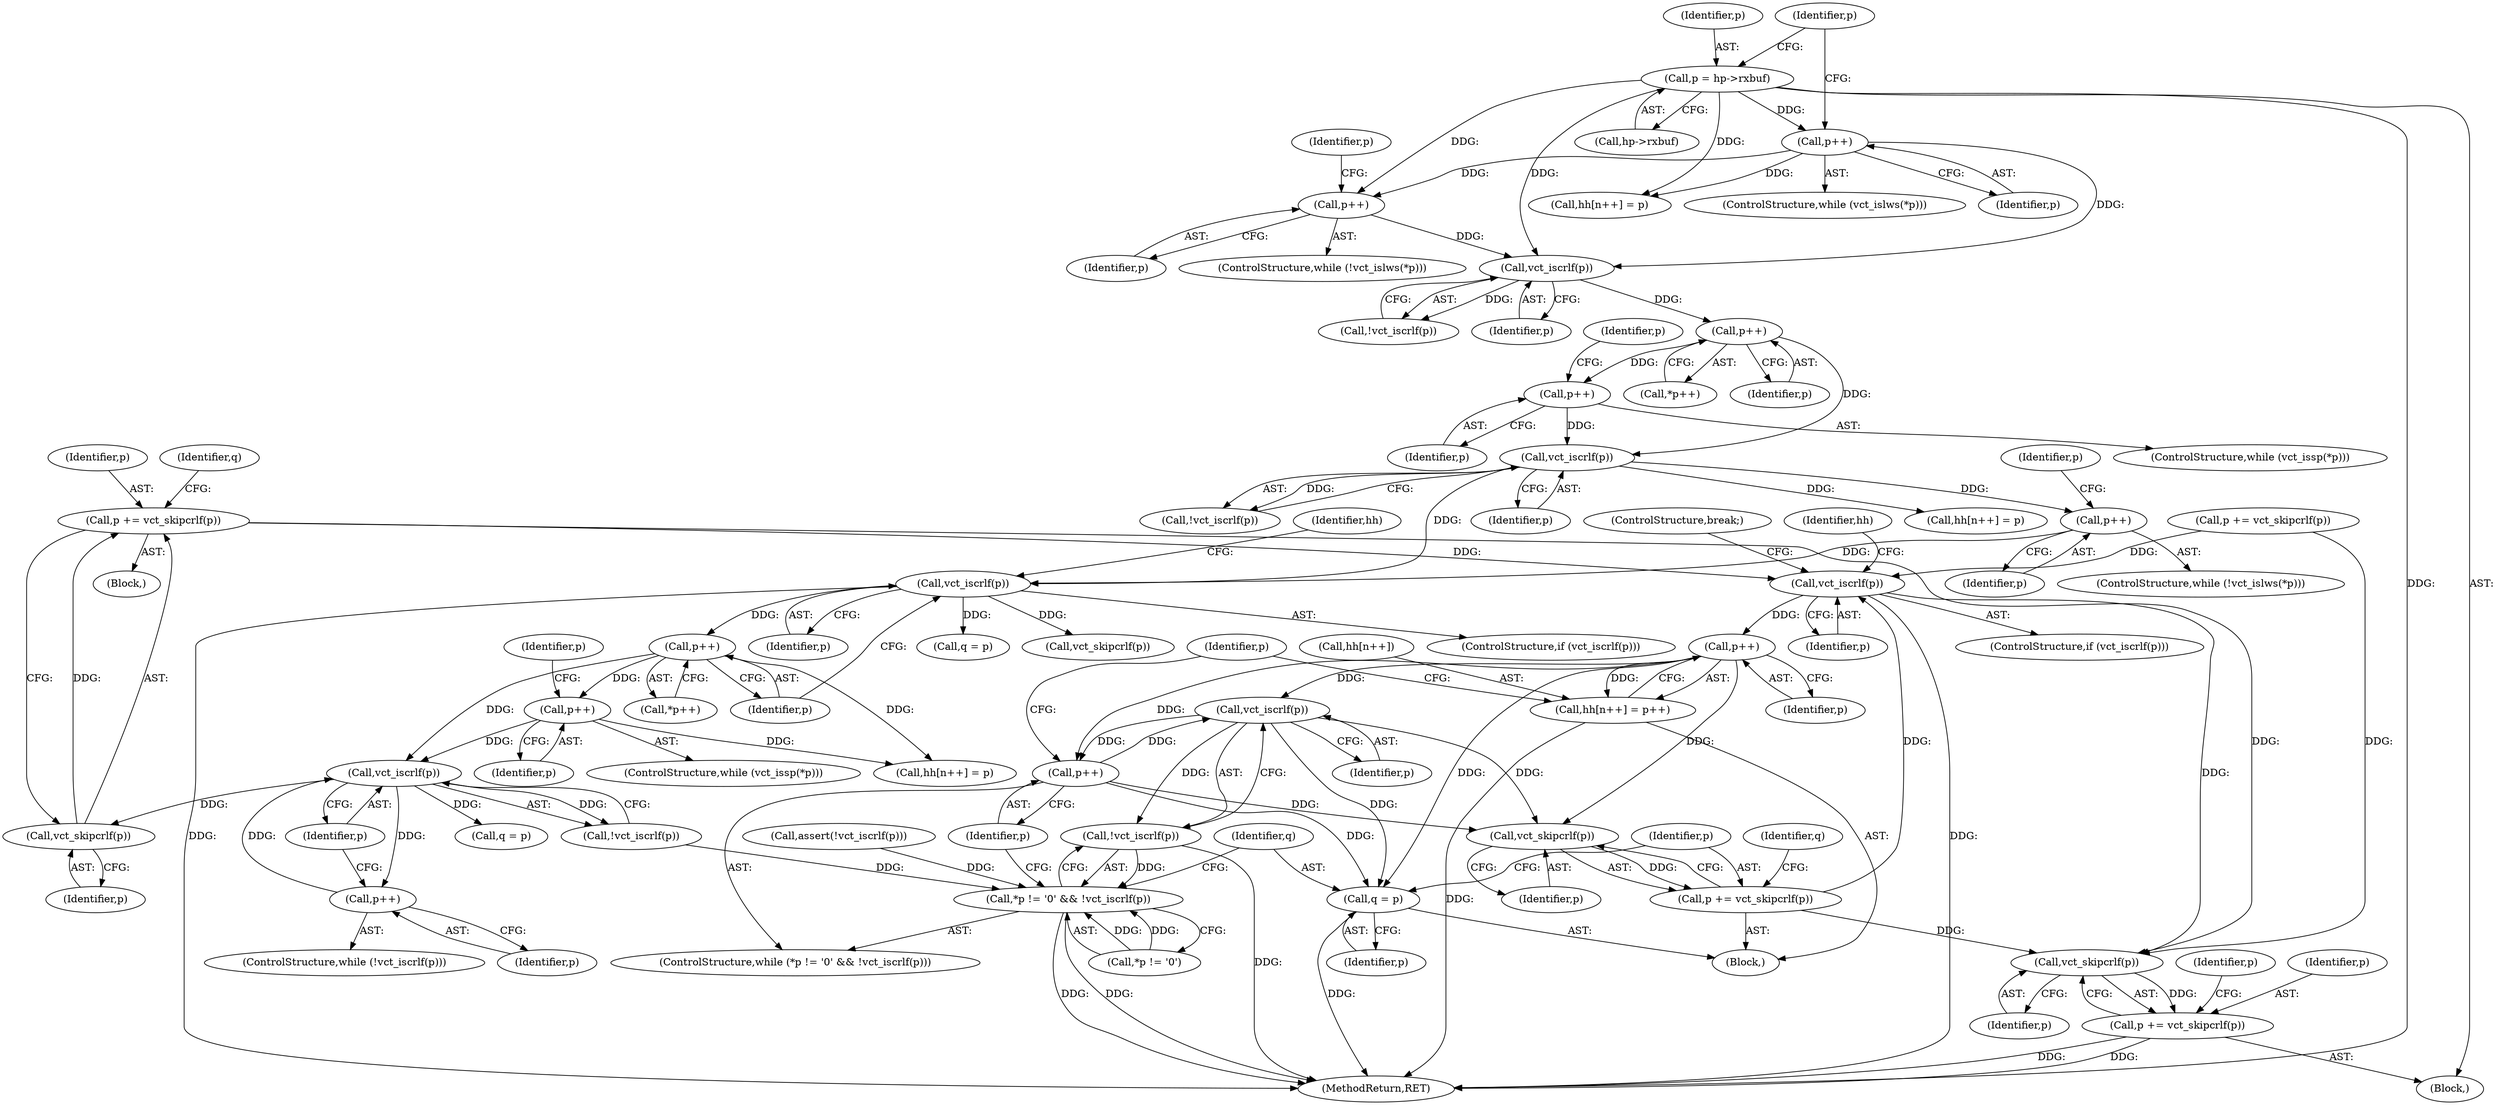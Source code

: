 digraph "0_Varnish-Cache_85e8468bec9416bd7e16b0d80cb820ecd2b330c3_2@pointer" {
"1000258" [label="(Call,p += vct_skipcrlf(p))"];
"1000260" [label="(Call,vct_skipcrlf(p))"];
"1000251" [label="(Call,vct_iscrlf(p))"];
"1000253" [label="(Call,p++)"];
"1000234" [label="(Call,p++)"];
"1000210" [label="(Call,vct_iscrlf(p))"];
"1000207" [label="(Call,p++)"];
"1000194" [label="(Call,vct_iscrlf(p))"];
"1000183" [label="(Call,p++)"];
"1000179" [label="(Call,vct_iscrlf(p))"];
"1000175" [label="(Call,p++)"];
"1000153" [label="(Call,p = hp->rxbuf)"];
"1000162" [label="(Call,p++)"];
"1000190" [label="(Call,p++)"];
"1000241" [label="(Call,p++)"];
"1000281" [label="(Call,vct_iscrlf(p))"];
"1000289" [label="(Call,p++)"];
"1000284" [label="(Call,hh[n++] = p++)"];
"1000298" [label="(Call,vct_iscrlf(p))"];
"1000297" [label="(Call,!vct_iscrlf(p))"];
"1000292" [label="(Call,*p != '\0' && !vct_iscrlf(p))"];
"1000300" [label="(Call,p++)"];
"1000302" [label="(Call,q = p)"];
"1000307" [label="(Call,vct_skipcrlf(p))"];
"1000305" [label="(Call,p += vct_skipcrlf(p))"];
"1000315" [label="(Call,vct_skipcrlf(p))"];
"1000313" [label="(Call,p += vct_skipcrlf(p))"];
"1000297" [label="(Call,!vct_iscrlf(p))"];
"1000206" [label="(Identifier,p)"];
"1000264" [label="(Identifier,q)"];
"1000234" [label="(Call,p++)"];
"1000209" [label="(ControlStructure,if (vct_iscrlf(p)))"];
"1000182" [label="(Call,*p++)"];
"1000295" [label="(Identifier,p)"];
"1000259" [label="(Identifier,p)"];
"1000311" [label="(Identifier,q)"];
"1000211" [label="(Identifier,p)"];
"1000241" [label="(Call,p++)"];
"1000293" [label="(Call,*p != '\0')"];
"1000306" [label="(Identifier,p)"];
"1000313" [label="(Call,p += vct_skipcrlf(p))"];
"1000253" [label="(Call,p++)"];
"1000219" [label="(Call,q = p)"];
"1000158" [label="(ControlStructure,while (vct_islws(*p)))"];
"1000320" [label="(Identifier,p)"];
"1000286" [label="(Identifier,hh)"];
"1000183" [label="(Call,p++)"];
"1000184" [label="(Identifier,p)"];
"1000161" [label="(Identifier,p)"];
"1000178" [label="(Call,!vct_iscrlf(p))"];
"1000243" [label="(Call,hh[n++] = p)"];
"1000196" [label="(Call,hh[n++] = p)"];
"1000233" [label="(Call,*p++)"];
"1000255" [label="(Call,q = p)"];
"1000292" [label="(Call,*p != '\0' && !vct_iscrlf(p))"];
"1000190" [label="(Call,p++)"];
"1000258" [label="(Call,p += vct_skipcrlf(p))"];
"1000251" [label="(Call,vct_iscrlf(p))"];
"1000302" [label="(Call,q = p)"];
"1000174" [label="(Identifier,p)"];
"1000153" [label="(Call,p = hp->rxbuf)"];
"1000235" [label="(Identifier,p)"];
"1000304" [label="(Identifier,p)"];
"1000240" [label="(Identifier,p)"];
"1000170" [label="(ControlStructure,while (!vct_islws(*p)))"];
"1000242" [label="(Identifier,p)"];
"1000215" [label="(Identifier,hh)"];
"1000300" [label="(Call,p++)"];
"1000291" [label="(ControlStructure,while (*p != '\0' && !vct_iscrlf(p)))"];
"1000180" [label="(Identifier,p)"];
"1000353" [label="(MethodReturn,RET)"];
"1000208" [label="(Identifier,p)"];
"1000275" [label="(Block,)"];
"1000252" [label="(Identifier,p)"];
"1000314" [label="(Identifier,p)"];
"1000154" [label="(Identifier,p)"];
"1000193" [label="(Call,!vct_iscrlf(p))"];
"1000155" [label="(Call,hp->rxbuf)"];
"1000283" [label="(ControlStructure,break;)"];
"1000281" [label="(Call,vct_iscrlf(p))"];
"1000315" [label="(Call,vct_skipcrlf(p))"];
"1000162" [label="(Call,p++)"];
"1000210" [label="(Call,vct_iscrlf(p))"];
"1000261" [label="(Identifier,p)"];
"1000301" [label="(Identifier,p)"];
"1000303" [label="(Identifier,q)"];
"1000164" [label="(Call,hh[n++] = p)"];
"1000299" [label="(Identifier,p)"];
"1000195" [label="(Identifier,p)"];
"1000298" [label="(Call,vct_iscrlf(p))"];
"1000316" [label="(Identifier,p)"];
"1000192" [label="(Call,assert(!vct_iscrlf(p)))"];
"1000179" [label="(Call,vct_iscrlf(p))"];
"1000222" [label="(Call,p += vct_skipcrlf(p))"];
"1000290" [label="(Identifier,p)"];
"1000194" [label="(Call,vct_iscrlf(p))"];
"1000207" [label="(Call,p++)"];
"1000175" [label="(Call,p++)"];
"1000250" [label="(Call,!vct_iscrlf(p))"];
"1000280" [label="(ControlStructure,if (vct_iscrlf(p)))"];
"1000260" [label="(Call,vct_skipcrlf(p))"];
"1000224" [label="(Call,vct_skipcrlf(p))"];
"1000186" [label="(ControlStructure,while (vct_issp(*p)))"];
"1000305" [label="(Call,p += vct_skipcrlf(p))"];
"1000237" [label="(ControlStructure,while (vct_issp(*p)))"];
"1000202" [label="(ControlStructure,while (!vct_islws(*p)))"];
"1000163" [label="(Identifier,p)"];
"1000176" [label="(Identifier,p)"];
"1000307" [label="(Call,vct_skipcrlf(p))"];
"1000284" [label="(Call,hh[n++] = p++)"];
"1000231" [label="(Block,)"];
"1000189" [label="(Identifier,p)"];
"1000249" [label="(ControlStructure,while (!vct_iscrlf(p)))"];
"1000285" [label="(Call,hh[n++])"];
"1000308" [label="(Identifier,p)"];
"1000108" [label="(Block,)"];
"1000289" [label="(Call,p++)"];
"1000254" [label="(Identifier,p)"];
"1000191" [label="(Identifier,p)"];
"1000282" [label="(Identifier,p)"];
"1000258" -> "1000231"  [label="AST: "];
"1000258" -> "1000260"  [label="CFG: "];
"1000259" -> "1000258"  [label="AST: "];
"1000260" -> "1000258"  [label="AST: "];
"1000264" -> "1000258"  [label="CFG: "];
"1000260" -> "1000258"  [label="DDG: "];
"1000258" -> "1000281"  [label="DDG: "];
"1000258" -> "1000315"  [label="DDG: "];
"1000260" -> "1000261"  [label="CFG: "];
"1000261" -> "1000260"  [label="AST: "];
"1000251" -> "1000260"  [label="DDG: "];
"1000251" -> "1000250"  [label="AST: "];
"1000251" -> "1000252"  [label="CFG: "];
"1000252" -> "1000251"  [label="AST: "];
"1000250" -> "1000251"  [label="CFG: "];
"1000251" -> "1000250"  [label="DDG: "];
"1000253" -> "1000251"  [label="DDG: "];
"1000234" -> "1000251"  [label="DDG: "];
"1000241" -> "1000251"  [label="DDG: "];
"1000251" -> "1000253"  [label="DDG: "];
"1000251" -> "1000255"  [label="DDG: "];
"1000253" -> "1000249"  [label="AST: "];
"1000253" -> "1000254"  [label="CFG: "];
"1000254" -> "1000253"  [label="AST: "];
"1000252" -> "1000253"  [label="CFG: "];
"1000234" -> "1000233"  [label="AST: "];
"1000234" -> "1000235"  [label="CFG: "];
"1000235" -> "1000234"  [label="AST: "];
"1000233" -> "1000234"  [label="CFG: "];
"1000210" -> "1000234"  [label="DDG: "];
"1000234" -> "1000241"  [label="DDG: "];
"1000234" -> "1000243"  [label="DDG: "];
"1000210" -> "1000209"  [label="AST: "];
"1000210" -> "1000211"  [label="CFG: "];
"1000211" -> "1000210"  [label="AST: "];
"1000215" -> "1000210"  [label="CFG: "];
"1000235" -> "1000210"  [label="CFG: "];
"1000210" -> "1000353"  [label="DDG: "];
"1000207" -> "1000210"  [label="DDG: "];
"1000194" -> "1000210"  [label="DDG: "];
"1000210" -> "1000219"  [label="DDG: "];
"1000210" -> "1000224"  [label="DDG: "];
"1000207" -> "1000202"  [label="AST: "];
"1000207" -> "1000208"  [label="CFG: "];
"1000208" -> "1000207"  [label="AST: "];
"1000206" -> "1000207"  [label="CFG: "];
"1000194" -> "1000207"  [label="DDG: "];
"1000194" -> "1000193"  [label="AST: "];
"1000194" -> "1000195"  [label="CFG: "];
"1000195" -> "1000194"  [label="AST: "];
"1000193" -> "1000194"  [label="CFG: "];
"1000194" -> "1000193"  [label="DDG: "];
"1000183" -> "1000194"  [label="DDG: "];
"1000190" -> "1000194"  [label="DDG: "];
"1000194" -> "1000196"  [label="DDG: "];
"1000183" -> "1000182"  [label="AST: "];
"1000183" -> "1000184"  [label="CFG: "];
"1000184" -> "1000183"  [label="AST: "];
"1000182" -> "1000183"  [label="CFG: "];
"1000179" -> "1000183"  [label="DDG: "];
"1000183" -> "1000190"  [label="DDG: "];
"1000179" -> "1000178"  [label="AST: "];
"1000179" -> "1000180"  [label="CFG: "];
"1000180" -> "1000179"  [label="AST: "];
"1000178" -> "1000179"  [label="CFG: "];
"1000179" -> "1000178"  [label="DDG: "];
"1000175" -> "1000179"  [label="DDG: "];
"1000153" -> "1000179"  [label="DDG: "];
"1000162" -> "1000179"  [label="DDG: "];
"1000175" -> "1000170"  [label="AST: "];
"1000175" -> "1000176"  [label="CFG: "];
"1000176" -> "1000175"  [label="AST: "];
"1000174" -> "1000175"  [label="CFG: "];
"1000153" -> "1000175"  [label="DDG: "];
"1000162" -> "1000175"  [label="DDG: "];
"1000153" -> "1000108"  [label="AST: "];
"1000153" -> "1000155"  [label="CFG: "];
"1000154" -> "1000153"  [label="AST: "];
"1000155" -> "1000153"  [label="AST: "];
"1000161" -> "1000153"  [label="CFG: "];
"1000153" -> "1000353"  [label="DDG: "];
"1000153" -> "1000162"  [label="DDG: "];
"1000153" -> "1000164"  [label="DDG: "];
"1000162" -> "1000158"  [label="AST: "];
"1000162" -> "1000163"  [label="CFG: "];
"1000163" -> "1000162"  [label="AST: "];
"1000161" -> "1000162"  [label="CFG: "];
"1000162" -> "1000164"  [label="DDG: "];
"1000190" -> "1000186"  [label="AST: "];
"1000190" -> "1000191"  [label="CFG: "];
"1000191" -> "1000190"  [label="AST: "];
"1000189" -> "1000190"  [label="CFG: "];
"1000241" -> "1000237"  [label="AST: "];
"1000241" -> "1000242"  [label="CFG: "];
"1000242" -> "1000241"  [label="AST: "];
"1000240" -> "1000241"  [label="CFG: "];
"1000241" -> "1000243"  [label="DDG: "];
"1000281" -> "1000280"  [label="AST: "];
"1000281" -> "1000282"  [label="CFG: "];
"1000282" -> "1000281"  [label="AST: "];
"1000283" -> "1000281"  [label="CFG: "];
"1000286" -> "1000281"  [label="CFG: "];
"1000281" -> "1000353"  [label="DDG: "];
"1000222" -> "1000281"  [label="DDG: "];
"1000305" -> "1000281"  [label="DDG: "];
"1000281" -> "1000289"  [label="DDG: "];
"1000281" -> "1000315"  [label="DDG: "];
"1000289" -> "1000284"  [label="AST: "];
"1000289" -> "1000290"  [label="CFG: "];
"1000290" -> "1000289"  [label="AST: "];
"1000284" -> "1000289"  [label="CFG: "];
"1000289" -> "1000284"  [label="DDG: "];
"1000289" -> "1000298"  [label="DDG: "];
"1000289" -> "1000300"  [label="DDG: "];
"1000289" -> "1000302"  [label="DDG: "];
"1000289" -> "1000307"  [label="DDG: "];
"1000284" -> "1000275"  [label="AST: "];
"1000285" -> "1000284"  [label="AST: "];
"1000295" -> "1000284"  [label="CFG: "];
"1000284" -> "1000353"  [label="DDG: "];
"1000298" -> "1000297"  [label="AST: "];
"1000298" -> "1000299"  [label="CFG: "];
"1000299" -> "1000298"  [label="AST: "];
"1000297" -> "1000298"  [label="CFG: "];
"1000298" -> "1000297"  [label="DDG: "];
"1000300" -> "1000298"  [label="DDG: "];
"1000298" -> "1000300"  [label="DDG: "];
"1000298" -> "1000302"  [label="DDG: "];
"1000298" -> "1000307"  [label="DDG: "];
"1000297" -> "1000292"  [label="AST: "];
"1000292" -> "1000297"  [label="CFG: "];
"1000297" -> "1000353"  [label="DDG: "];
"1000297" -> "1000292"  [label="DDG: "];
"1000292" -> "1000291"  [label="AST: "];
"1000292" -> "1000293"  [label="CFG: "];
"1000293" -> "1000292"  [label="AST: "];
"1000301" -> "1000292"  [label="CFG: "];
"1000303" -> "1000292"  [label="CFG: "];
"1000292" -> "1000353"  [label="DDG: "];
"1000292" -> "1000353"  [label="DDG: "];
"1000293" -> "1000292"  [label="DDG: "];
"1000293" -> "1000292"  [label="DDG: "];
"1000192" -> "1000292"  [label="DDG: "];
"1000250" -> "1000292"  [label="DDG: "];
"1000300" -> "1000291"  [label="AST: "];
"1000300" -> "1000301"  [label="CFG: "];
"1000301" -> "1000300"  [label="AST: "];
"1000295" -> "1000300"  [label="CFG: "];
"1000300" -> "1000302"  [label="DDG: "];
"1000300" -> "1000307"  [label="DDG: "];
"1000302" -> "1000275"  [label="AST: "];
"1000302" -> "1000304"  [label="CFG: "];
"1000303" -> "1000302"  [label="AST: "];
"1000304" -> "1000302"  [label="AST: "];
"1000306" -> "1000302"  [label="CFG: "];
"1000302" -> "1000353"  [label="DDG: "];
"1000307" -> "1000305"  [label="AST: "];
"1000307" -> "1000308"  [label="CFG: "];
"1000308" -> "1000307"  [label="AST: "];
"1000305" -> "1000307"  [label="CFG: "];
"1000307" -> "1000305"  [label="DDG: "];
"1000305" -> "1000275"  [label="AST: "];
"1000306" -> "1000305"  [label="AST: "];
"1000311" -> "1000305"  [label="CFG: "];
"1000305" -> "1000315"  [label="DDG: "];
"1000315" -> "1000313"  [label="AST: "];
"1000315" -> "1000316"  [label="CFG: "];
"1000316" -> "1000315"  [label="AST: "];
"1000313" -> "1000315"  [label="CFG: "];
"1000315" -> "1000313"  [label="DDG: "];
"1000222" -> "1000315"  [label="DDG: "];
"1000313" -> "1000108"  [label="AST: "];
"1000314" -> "1000313"  [label="AST: "];
"1000320" -> "1000313"  [label="CFG: "];
"1000313" -> "1000353"  [label="DDG: "];
"1000313" -> "1000353"  [label="DDG: "];
}
